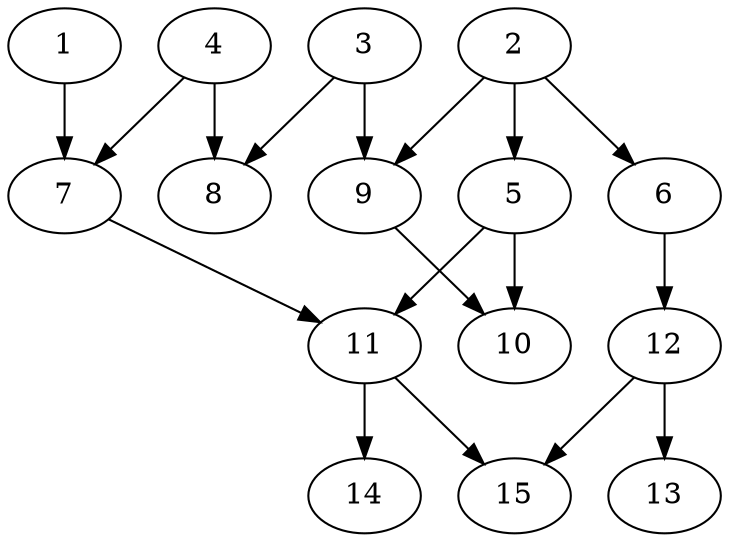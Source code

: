 // DAG automatically generated by daggen at Thu Oct  3 13:59:26 2019
// ./daggen --dot -n 15 --ccr 0.5 --fat 0.7 --regular 0.5 --density 0.5 --mindata 5242880 --maxdata 52428800 
digraph G {
  1 [size="48904192", alpha="0.00", expect_size="24452096"] 
  1 -> 7 [size ="24452096"]
  2 [size="29587456", alpha="0.14", expect_size="14793728"] 
  2 -> 5 [size ="14793728"]
  2 -> 6 [size ="14793728"]
  2 -> 9 [size ="14793728"]
  3 [size="72525824", alpha="0.18", expect_size="36262912"] 
  3 -> 8 [size ="36262912"]
  3 -> 9 [size ="36262912"]
  4 [size="62492672", alpha="0.02", expect_size="31246336"] 
  4 -> 7 [size ="31246336"]
  4 -> 8 [size ="31246336"]
  5 [size="47419392", alpha="0.11", expect_size="23709696"] 
  5 -> 10 [size ="23709696"]
  5 -> 11 [size ="23709696"]
  6 [size="44638208", alpha="0.14", expect_size="22319104"] 
  6 -> 12 [size ="22319104"]
  7 [size="43175936", alpha="0.19", expect_size="21587968"] 
  7 -> 11 [size ="21587968"]
  8 [size="75114496", alpha="0.14", expect_size="37557248"] 
  9 [size="65417216", alpha="0.17", expect_size="32708608"] 
  9 -> 10 [size ="32708608"]
  10 [size="90040320", alpha="0.17", expect_size="45020160"] 
  11 [size="41615360", alpha="0.17", expect_size="20807680"] 
  11 -> 14 [size ="20807680"]
  11 -> 15 [size ="20807680"]
  12 [size="43274240", alpha="0.10", expect_size="21637120"] 
  12 -> 13 [size ="21637120"]
  12 -> 15 [size ="21637120"]
  13 [size="14897152", alpha="0.00", expect_size="7448576"] 
  14 [size="99051520", alpha="0.12", expect_size="49525760"] 
  15 [size="11827200", alpha="0.13", expect_size="5913600"] 
}
